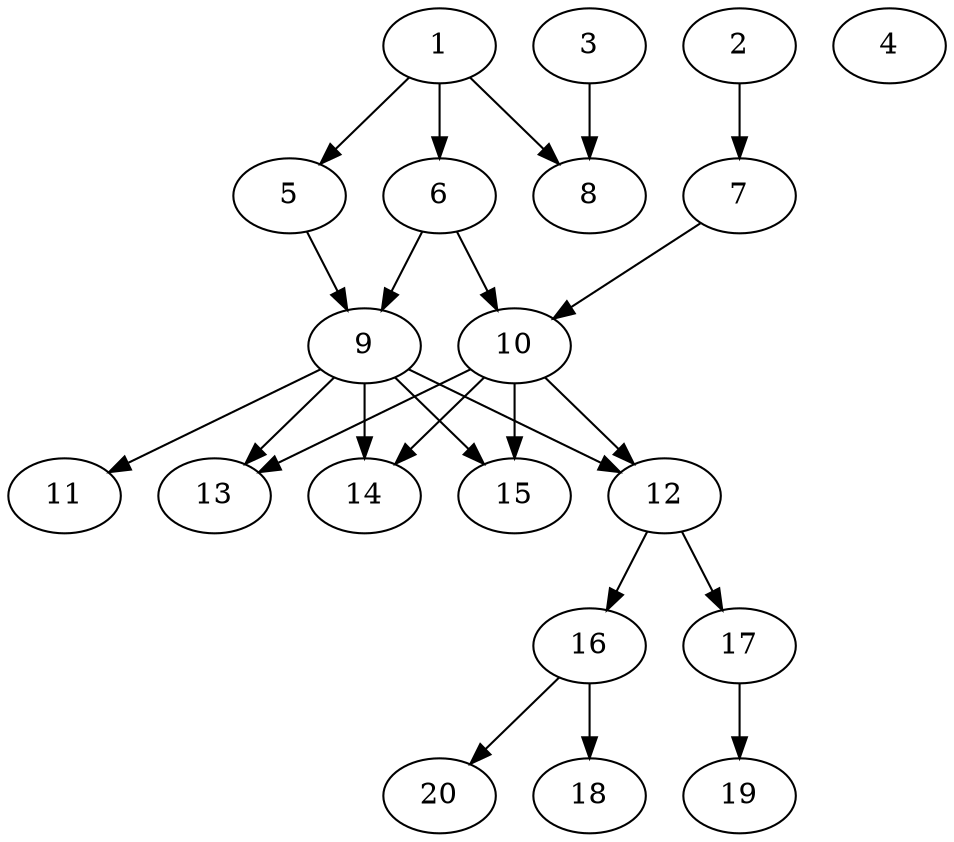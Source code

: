 // DAG automatically generated by daggen at Tue Jul 23 14:27:02 2019
// ./daggen --dot -n 20 --ccr 0.5 --fat 0.5 --regular 0.5 --density 0.7 --mindata 5242880 --maxdata 52428800 
digraph G {
  1 [size="44474368", alpha="0.01", expect_size="22237184"] 
  1 -> 5 [size ="22237184"]
  1 -> 6 [size ="22237184"]
  1 -> 8 [size ="22237184"]
  2 [size="30214144", alpha="0.05", expect_size="15107072"] 
  2 -> 7 [size ="15107072"]
  3 [size="57282560", alpha="0.19", expect_size="28641280"] 
  3 -> 8 [size ="28641280"]
  4 [size="95805440", alpha="0.06", expect_size="47902720"] 
  5 [size="29231104", alpha="0.02", expect_size="14615552"] 
  5 -> 9 [size ="14615552"]
  6 [size="77887488", alpha="0.06", expect_size="38943744"] 
  6 -> 9 [size ="38943744"]
  6 -> 10 [size ="38943744"]
  7 [size="77012992", alpha="0.17", expect_size="38506496"] 
  7 -> 10 [size ="38506496"]
  8 [size="57681920", alpha="0.18", expect_size="28840960"] 
  9 [size="25794560", alpha="0.10", expect_size="12897280"] 
  9 -> 11 [size ="12897280"]
  9 -> 12 [size ="12897280"]
  9 -> 13 [size ="12897280"]
  9 -> 14 [size ="12897280"]
  9 -> 15 [size ="12897280"]
  10 [size="47536128", alpha="0.15", expect_size="23768064"] 
  10 -> 12 [size ="23768064"]
  10 -> 13 [size ="23768064"]
  10 -> 14 [size ="23768064"]
  10 -> 15 [size ="23768064"]
  11 [size="42481664", alpha="0.17", expect_size="21240832"] 
  12 [size="45643776", alpha="0.10", expect_size="22821888"] 
  12 -> 16 [size ="22821888"]
  12 -> 17 [size ="22821888"]
  13 [size="70612992", alpha="0.15", expect_size="35306496"] 
  14 [size="64014336", alpha="0.17", expect_size="32007168"] 
  15 [size="90261504", alpha="0.01", expect_size="45130752"] 
  16 [size="98820096", alpha="0.06", expect_size="49410048"] 
  16 -> 18 [size ="49410048"]
  16 -> 20 [size ="49410048"]
  17 [size="30666752", alpha="0.11", expect_size="15333376"] 
  17 -> 19 [size ="15333376"]
  18 [size="14462976", alpha="0.02", expect_size="7231488"] 
  19 [size="97064960", alpha="0.04", expect_size="48532480"] 
  20 [size="50100224", alpha="0.05", expect_size="25050112"] 
}
